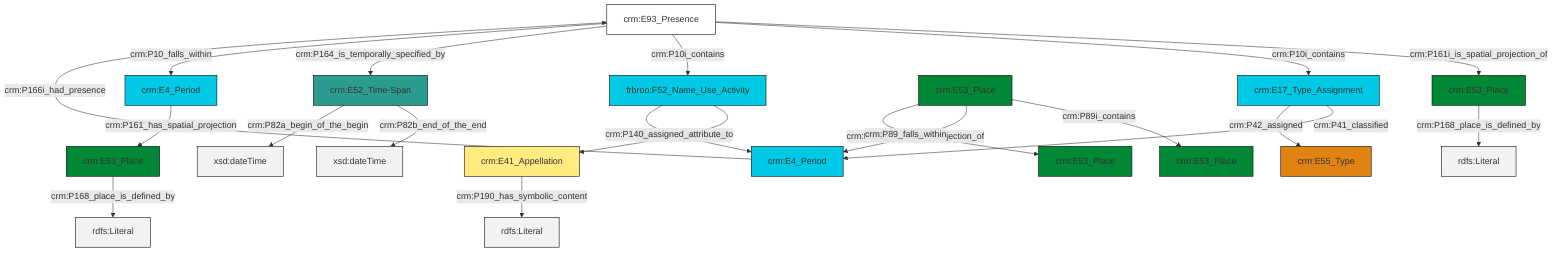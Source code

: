 graph TD
classDef Literal fill:#f2f2f2,stroke:#000000;
classDef CRM_Entity fill:#FFFFFF,stroke:#000000;
classDef Temporal_Entity fill:#00C9E6, stroke:#000000;
classDef Type fill:#E18312, stroke:#000000;
classDef Time-Span fill:#2C9C91, stroke:#000000;
classDef Appellation fill:#FFEB7F, stroke:#000000;
classDef Place fill:#008836, stroke:#000000;
classDef Persistent_Item fill:#B266B2, stroke:#000000;
classDef Conceptual_Object fill:#FFD700, stroke:#000000;
classDef Physical_Thing fill:#D2B48C, stroke:#000000;
classDef Actor fill:#f58aad, stroke:#000000;
classDef PC_Classes fill:#4ce600, stroke:#000000;
classDef Multi fill:#cccccc,stroke:#000000;

0["crm:E93_Presence"]:::CRM_Entity -->|crm:P161i_is_spatial_projection_of| 1["crm:E53_Place"]:::Place
4["crm:E52_Time-Span"]:::Time-Span -->|crm:P82b_end_of_the_end| 5[xsd:dateTime]:::Literal
0["crm:E93_Presence"]:::CRM_Entity -->|crm:P10i_contains| 8["crm:E17_Type_Assignment"]:::Temporal_Entity
9["crm:E4_Period"]:::Temporal_Entity -->|crm:P161_has_spatial_projection| 10["crm:E53_Place"]:::Place
10["crm:E53_Place"]:::Place -->|crm:P168_place_is_defined_by| 15[rdfs:Literal]:::Literal
16["crm:E53_Place"]:::Place -->|crm:P89i_contains| 11["crm:E53_Place"]:::Place
0["crm:E93_Presence"]:::CRM_Entity -->|crm:P10i_contains| 17["frbroo:F52_Name_Use_Activity"]:::Temporal_Entity
1["crm:E53_Place"]:::Place -->|crm:P168_place_is_defined_by| 18[rdfs:Literal]:::Literal
16["crm:E53_Place"]:::Place -->|crm:P161i_is_spatial_projection_of| 2["crm:E4_Period"]:::Temporal_Entity
17["frbroo:F52_Name_Use_Activity"]:::Temporal_Entity -->|frbroo:R64_used_name| 19["crm:E41_Appellation"]:::Appellation
2["crm:E4_Period"]:::Temporal_Entity -->|crm:P166i_had_presence| 0["crm:E93_Presence"]:::CRM_Entity
19["crm:E41_Appellation"]:::Appellation -->|crm:P190_has_symbolic_content| 25[rdfs:Literal]:::Literal
0["crm:E93_Presence"]:::CRM_Entity -->|crm:P164_is_temporally_specified_by| 4["crm:E52_Time-Span"]:::Time-Span
0["crm:E93_Presence"]:::CRM_Entity -->|crm:P10_falls_within| 9["crm:E4_Period"]:::Temporal_Entity
8["crm:E17_Type_Assignment"]:::Temporal_Entity -->|crm:P41_classified| 2["crm:E4_Period"]:::Temporal_Entity
16["crm:E53_Place"]:::Place -->|crm:P89_falls_within| 6["crm:E53_Place"]:::Place
17["frbroo:F52_Name_Use_Activity"]:::Temporal_Entity -->|crm:P140_assigned_attribute_to| 2["crm:E4_Period"]:::Temporal_Entity
8["crm:E17_Type_Assignment"]:::Temporal_Entity -->|crm:P42_assigned| 13["crm:E55_Type"]:::Type
4["crm:E52_Time-Span"]:::Time-Span -->|crm:P82a_begin_of_the_begin| 29[xsd:dateTime]:::Literal